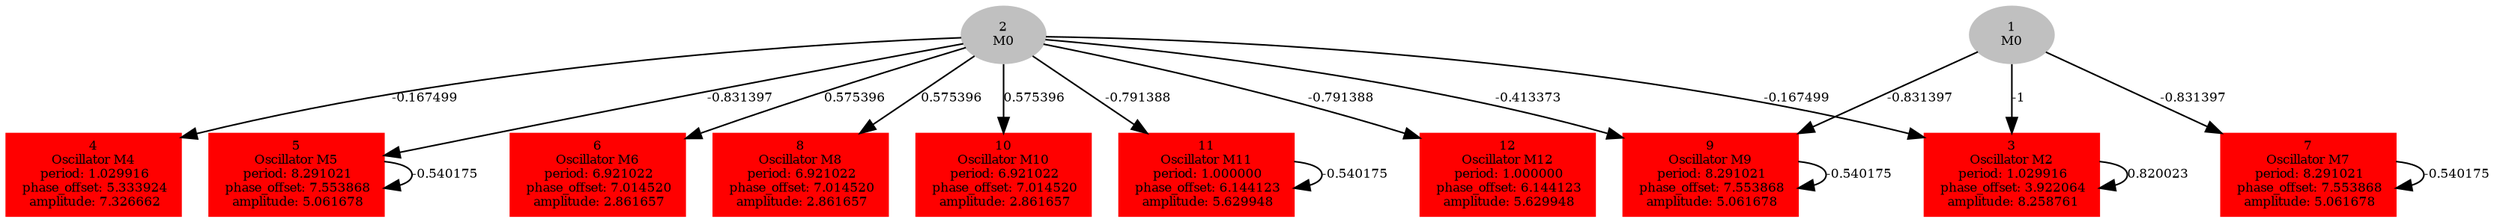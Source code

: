  digraph g{ forcelabels=true;
1[label=<1<BR/>M0>,color="grey",style=filled,fontsize=8];
2[label=<2<BR/>M0>,color="grey",style=filled,fontsize=8];
3 [label=<3<BR />Oscillator M2<BR /> period: 1.029916<BR /> phase_offset: 3.922064<BR /> amplitude: 8.258761>, shape=box,color=red,style=filled,fontsize=8];4 [label=<4<BR />Oscillator M4<BR /> period: 1.029916<BR /> phase_offset: 5.333924<BR /> amplitude: 7.326662>, shape=box,color=red,style=filled,fontsize=8];5 [label=<5<BR />Oscillator M5<BR /> period: 8.291021<BR /> phase_offset: 7.553868<BR /> amplitude: 5.061678>, shape=box,color=red,style=filled,fontsize=8];6 [label=<6<BR />Oscillator M6<BR /> period: 6.921022<BR /> phase_offset: 7.014520<BR /> amplitude: 2.861657>, shape=box,color=red,style=filled,fontsize=8];7 [label=<7<BR />Oscillator M7<BR /> period: 8.291021<BR /> phase_offset: 7.553868<BR /> amplitude: 5.061678>, shape=box,color=red,style=filled,fontsize=8];8 [label=<8<BR />Oscillator M8<BR /> period: 6.921022<BR /> phase_offset: 7.014520<BR /> amplitude: 2.861657>, shape=box,color=red,style=filled,fontsize=8];9 [label=<9<BR />Oscillator M9<BR /> period: 8.291021<BR /> phase_offset: 7.553868<BR /> amplitude: 5.061678>, shape=box,color=red,style=filled,fontsize=8];10 [label=<10<BR />Oscillator M10<BR /> period: 6.921022<BR /> phase_offset: 7.014520<BR /> amplitude: 2.861657>, shape=box,color=red,style=filled,fontsize=8];11 [label=<11<BR />Oscillator M11<BR /> period: 1.000000<BR /> phase_offset: 6.144123<BR /> amplitude: 5.629948>, shape=box,color=red,style=filled,fontsize=8];12 [label=<12<BR />Oscillator M12<BR /> period: 1.000000<BR /> phase_offset: 6.144123<BR /> amplitude: 5.629948>, shape=box,color=red,style=filled,fontsize=8];1 -> 3[label="-1 ",fontsize="8"];
1 -> 7[label="-0.831397 ",fontsize="8"];
1 -> 9[label="-0.831397 ",fontsize="8"];
2 -> 3[label="-0.167499 ",fontsize="8"];
2 -> 4[label="-0.167499 ",fontsize="8"];
2 -> 5[label="-0.831397 ",fontsize="8"];
2 -> 6[label="0.575396 ",fontsize="8"];
2 -> 8[label="0.575396 ",fontsize="8"];
2 -> 9[label="-0.413373 ",fontsize="8"];
2 -> 10[label="0.575396 ",fontsize="8"];
2 -> 11[label="-0.791388 ",fontsize="8"];
2 -> 12[label="-0.791388 ",fontsize="8"];
3 -> 3[label="0.820023 ",fontsize="8"];
5 -> 5[label="-0.540175 ",fontsize="8"];
7 -> 7[label="-0.540175 ",fontsize="8"];
9 -> 9[label="-0.540175 ",fontsize="8"];
11 -> 11[label="-0.540175 ",fontsize="8"];
 }
